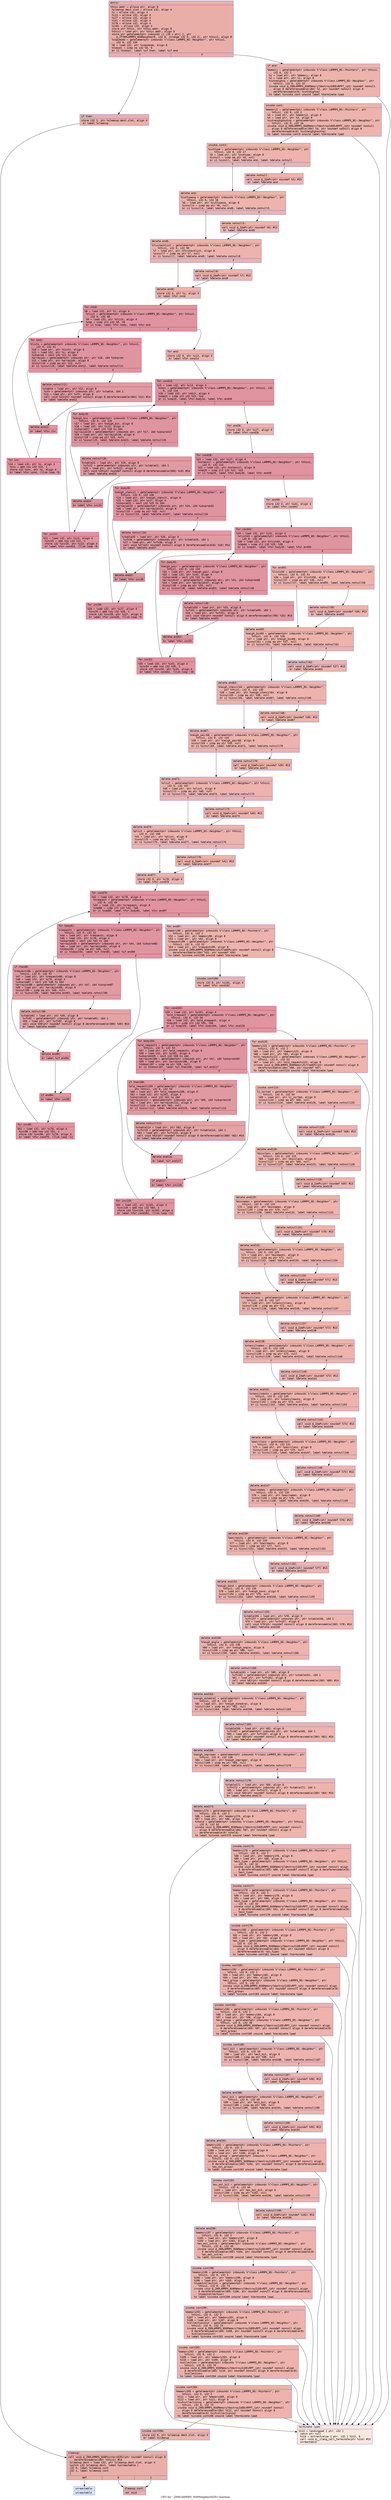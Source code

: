 digraph "CFG for '_ZN9LAMMPS_NS8NeighborD2Ev' function" {
	label="CFG for '_ZN9LAMMPS_NS8NeighborD2Ev' function";

	Node0x5563bdcd13d0 [shape=record,color="#3d50c3ff", style=filled, fillcolor="#d0473d70" fontname="Courier",label="{entry:\l|  %this.addr = alloca ptr, align 8\l  %cleanup.dest.slot = alloca i32, align 4\l  %i = alloca i32, align 4\l  %i13 = alloca i32, align 4\l  %i27 = alloca i32, align 4\l  %i41 = alloca i32, align 4\l  %i78 = alloca i32, align 4\l  %i101 = alloca i32, align 4\l  store ptr %this, ptr %this.addr, align 8\l  %this1 = load ptr, ptr %this.addr, align 8\l  store ptr getelementptr inbounds (\{ [16 x ptr] \}, ptr\l... @_ZTVN9LAMMPS_NS8NeighborE, i32 0, inrange i32 0, i32 2), ptr %this1, align 8\l  %copymode = getelementptr inbounds %\"class.LAMMPS_NS::Neighbor\", ptr %this1,\l... i32 0, i32 139\l  %0 = load i32, ptr %copymode, align 8\l  %tobool = icmp ne i32 %0, 0\l  br i1 %tobool, label %if.then, label %if.end\l|{<s0>T|<s1>F}}"];
	Node0x5563bdcd13d0:s0 -> Node0x5563bdcd1cc0[tooltip="entry -> if.then\nProbability 62.50%" ];
	Node0x5563bdcd13d0:s1 -> Node0x5563bdcd1d30[tooltip="entry -> if.end\nProbability 37.50%" ];
	Node0x5563bdcd1cc0 [shape=record,color="#3d50c3ff", style=filled, fillcolor="#d24b4070" fontname="Courier",label="{if.then:\l|  store i32 1, ptr %cleanup.dest.slot, align 4\l  br label %cleanup\l}"];
	Node0x5563bdcd1cc0 -> Node0x5563bdcd1ef0[tooltip="if.then -> cleanup\nProbability 100.00%" ];
	Node0x5563bdcd1d30 [shape=record,color="#3d50c3ff", style=filled, fillcolor="#d6524470" fontname="Courier",label="{if.end:\l|  %memory = getelementptr inbounds %\"class.LAMMPS_NS::Pointers\", ptr %this1,\l... i32 0, i32 2\l  %1 = load ptr, ptr %memory, align 8\l  %2 = load ptr, ptr %1, align 8\l  %cutneighsq = getelementptr inbounds %\"class.LAMMPS_NS::Neighbor\", ptr\l... %this1, i32 0, i32 15\l  invoke void @_ZN9LAMMPS_NS6Memory7destroyIdEEvRPPT_(ptr noundef nonnull\l... align 8 dereferenceable(184) %2, ptr noundef nonnull align 8\l... dereferenceable(8) %cutneighsq)\l          to label %invoke.cont unwind label %terminate.lpad\l}"];
	Node0x5563bdcd1d30 -> Node0x5563bdcd2270[tooltip="if.end -> invoke.cont\nProbability 100.00%" ];
	Node0x5563bdcd1d30 -> Node0x5563bdcd22f0[tooltip="if.end -> terminate.lpad\nProbability 0.00%" ];
	Node0x5563bdcd2270 [shape=record,color="#3d50c3ff", style=filled, fillcolor="#d6524470" fontname="Courier",label="{invoke.cont:\l|  %memory2 = getelementptr inbounds %\"class.LAMMPS_NS::Pointers\", ptr\l... %this1, i32 0, i32 2\l  %3 = load ptr, ptr %memory2, align 8\l  %4 = load ptr, ptr %3, align 8\l  %cutneighghostsq = getelementptr inbounds %\"class.LAMMPS_NS::Neighbor\", ptr\l... %this1, i32 0, i32 16\l  invoke void @_ZN9LAMMPS_NS6Memory7destroyIdEEvRPPT_(ptr noundef nonnull\l... align 8 dereferenceable(184) %4, ptr noundef nonnull align 8\l... dereferenceable(8) %cutneighghostsq)\l          to label %invoke.cont3 unwind label %terminate.lpad\l}"];
	Node0x5563bdcd2270 -> Node0x5563bdcd2950[tooltip="invoke.cont -> invoke.cont3\nProbability 100.00%" ];
	Node0x5563bdcd2270 -> Node0x5563bdcd22f0[tooltip="invoke.cont -> terminate.lpad\nProbability 0.00%" ];
	Node0x5563bdcd2950 [shape=record,color="#3d50c3ff", style=filled, fillcolor="#d6524470" fontname="Courier",label="{invoke.cont3:\l|  %cuttype = getelementptr inbounds %\"class.LAMMPS_NS::Neighbor\", ptr\l... %this1, i32 0, i32 17\l  %5 = load ptr, ptr %cuttype, align 8\l  %isnull = icmp eq ptr %5, null\l  br i1 %isnull, label %delete.end, label %delete.notnull\l|{<s0>T|<s1>F}}"];
	Node0x5563bdcd2950:s0 -> Node0x5563bdcd1b20[tooltip="invoke.cont3 -> delete.end\nProbability 37.50%" ];
	Node0x5563bdcd2950:s1 -> Node0x5563bdcd1b70[tooltip="invoke.cont3 -> delete.notnull\nProbability 62.50%" ];
	Node0x5563bdcd1b70 [shape=record,color="#3d50c3ff", style=filled, fillcolor="#d8564670" fontname="Courier",label="{delete.notnull:\l|  call void @_ZdaPv(ptr noundef %5) #13\l  br label %delete.end\l}"];
	Node0x5563bdcd1b70 -> Node0x5563bdcd1b20[tooltip="delete.notnull -> delete.end\nProbability 100.00%" ];
	Node0x5563bdcd1b20 [shape=record,color="#3d50c3ff", style=filled, fillcolor="#d6524470" fontname="Courier",label="{delete.end:\l|  %cuttypesq = getelementptr inbounds %\"class.LAMMPS_NS::Neighbor\", ptr\l... %this1, i32 0, i32 18\l  %6 = load ptr, ptr %cuttypesq, align 8\l  %isnull4 = icmp eq ptr %6, null\l  br i1 %isnull4, label %delete.end6, label %delete.notnull5\l|{<s0>T|<s1>F}}"];
	Node0x5563bdcd1b20:s0 -> Node0x5563bdcd3470[tooltip="delete.end -> delete.end6\nProbability 37.50%" ];
	Node0x5563bdcd1b20:s1 -> Node0x5563bdcd34f0[tooltip="delete.end -> delete.notnull5\nProbability 62.50%" ];
	Node0x5563bdcd34f0 [shape=record,color="#3d50c3ff", style=filled, fillcolor="#d8564670" fontname="Courier",label="{delete.notnull5:\l|  call void @_ZdaPv(ptr noundef %6) #13\l  br label %delete.end6\l}"];
	Node0x5563bdcd34f0 -> Node0x5563bdcd3470[tooltip="delete.notnull5 -> delete.end6\nProbability 100.00%" ];
	Node0x5563bdcd3470 [shape=record,color="#3d50c3ff", style=filled, fillcolor="#d6524470" fontname="Courier",label="{delete.end6:\l|  %fixchecklist = getelementptr inbounds %\"class.LAMMPS_NS::Neighbor\", ptr\l... %this1, i32 0, i32 90\l  %7 = load ptr, ptr %fixchecklist, align 8\l  %isnull7 = icmp eq ptr %7, null\l  br i1 %isnull7, label %delete.end9, label %delete.notnull8\l|{<s0>T|<s1>F}}"];
	Node0x5563bdcd3470:s0 -> Node0x5563bdcd3a20[tooltip="delete.end6 -> delete.end9\nProbability 37.50%" ];
	Node0x5563bdcd3470:s1 -> Node0x5563bdcd3aa0[tooltip="delete.end6 -> delete.notnull8\nProbability 62.50%" ];
	Node0x5563bdcd3aa0 [shape=record,color="#3d50c3ff", style=filled, fillcolor="#d8564670" fontname="Courier",label="{delete.notnull8:\l|  call void @_ZdaPv(ptr noundef %7) #13\l  br label %delete.end9\l}"];
	Node0x5563bdcd3aa0 -> Node0x5563bdcd3a20[tooltip="delete.notnull8 -> delete.end9\nProbability 100.00%" ];
	Node0x5563bdcd3a20 [shape=record,color="#3d50c3ff", style=filled, fillcolor="#d6524470" fontname="Courier",label="{delete.end9:\l|  store i32 0, ptr %i, align 4\l  br label %for.cond\l}"];
	Node0x5563bdcd3a20 -> Node0x5563bdcd3e40[tooltip="delete.end9 -> for.cond\nProbability 100.00%" ];
	Node0x5563bdcd3e40 [shape=record,color="#b70d28ff", style=filled, fillcolor="#b70d2870" fontname="Courier",label="{for.cond:\l|  %8 = load i32, ptr %i, align 4\l  %nlist = getelementptr inbounds %\"class.LAMMPS_NS::Neighbor\", ptr %this1,\l... i32 0, i32 48\l  %9 = load i32, ptr %nlist, align 4\l  %cmp = icmp slt i32 %8, %9\l  br i1 %cmp, label %for.body, label %for.end\l|{<s0>T|<s1>F}}"];
	Node0x5563bdcd3e40:s0 -> Node0x5563bdcd4170[tooltip="for.cond -> for.body\nProbability 96.88%" ];
	Node0x5563bdcd3e40:s1 -> Node0x5563bdcd41f0[tooltip="for.cond -> for.end\nProbability 3.12%" ];
	Node0x5563bdcd4170 [shape=record,color="#b70d28ff", style=filled, fillcolor="#b70d2870" fontname="Courier",label="{for.body:\l|  %lists = getelementptr inbounds %\"class.LAMMPS_NS::Neighbor\", ptr %this1,\l... i32 0, i32 51\l  %10 = load ptr, ptr %lists, align 8\l  %11 = load i32, ptr %i, align 4\l  %idxprom = sext i32 %11 to i64\l  %arrayidx = getelementptr inbounds ptr, ptr %10, i64 %idxprom\l  %12 = load ptr, ptr %arrayidx, align 8\l  %isnull10 = icmp eq ptr %12, null\l  br i1 %isnull10, label %delete.end12, label %delete.notnull11\l|{<s0>T|<s1>F}}"];
	Node0x5563bdcd4170:s0 -> Node0x5563bdcd4790[tooltip="for.body -> delete.end12\nProbability 37.50%" ];
	Node0x5563bdcd4170:s1 -> Node0x5563bdcd4840[tooltip="for.body -> delete.notnull11\nProbability 62.50%" ];
	Node0x5563bdcd4840 [shape=record,color="#b70d28ff", style=filled, fillcolor="#bb1b2c70" fontname="Courier",label="{delete.notnull11:\l|  %vtable = load ptr, ptr %12, align 8\l  %vfn = getelementptr inbounds ptr, ptr %vtable, i64 1\l  %13 = load ptr, ptr %vfn, align 8\l  call void %13(ptr noundef nonnull align 8 dereferenceable(464) %12) #14\l  br label %delete.end12\l}"];
	Node0x5563bdcd4840 -> Node0x5563bdcd4790[tooltip="delete.notnull11 -> delete.end12\nProbability 100.00%" ];
	Node0x5563bdcd4790 [shape=record,color="#b70d28ff", style=filled, fillcolor="#b70d2870" fontname="Courier",label="{delete.end12:\l|  br label %for.inc\l}"];
	Node0x5563bdcd4790 -> Node0x5563bdcd4d80[tooltip="delete.end12 -> for.inc\nProbability 100.00%" ];
	Node0x5563bdcd4d80 [shape=record,color="#b70d28ff", style=filled, fillcolor="#b70d2870" fontname="Courier",label="{for.inc:\l|  %14 = load i32, ptr %i, align 4\l  %inc = add nsw i32 %14, 1\l  store i32 %inc, ptr %i, align 4\l  br label %for.cond, !llvm.loop !6\l}"];
	Node0x5563bdcd4d80 -> Node0x5563bdcd3e40[tooltip="for.inc -> for.cond\nProbability 100.00%" ];
	Node0x5563bdcd41f0 [shape=record,color="#3d50c3ff", style=filled, fillcolor="#d6524470" fontname="Courier",label="{for.end:\l|  store i32 0, ptr %i13, align 4\l  br label %for.cond14\l}"];
	Node0x5563bdcd41f0 -> Node0x5563bdcd5fb0[tooltip="for.end -> for.cond14\nProbability 100.00%" ];
	Node0x5563bdcd5fb0 [shape=record,color="#b70d28ff", style=filled, fillcolor="#b70d2870" fontname="Courier",label="{for.cond14:\l|  %15 = load i32, ptr %i13, align 4\l  %nbin = getelementptr inbounds %\"class.LAMMPS_NS::Neighbor\", ptr %this1, i32\l... 0, i32 114\l  %16 = load i32, ptr %nbin, align 4\l  %cmp15 = icmp slt i32 %15, %16\l  br i1 %cmp15, label %for.body16, label %for.end26\l|{<s0>T|<s1>F}}"];
	Node0x5563bdcd5fb0:s0 -> Node0x5563bdcd62e0[tooltip="for.cond14 -> for.body16\nProbability 96.88%" ];
	Node0x5563bdcd5fb0:s1 -> Node0x5563bdcd6360[tooltip="for.cond14 -> for.end26\nProbability 3.12%" ];
	Node0x5563bdcd62e0 [shape=record,color="#b70d28ff", style=filled, fillcolor="#b70d2870" fontname="Courier",label="{for.body16:\l|  %neigh_bin = getelementptr inbounds %\"class.LAMMPS_NS::Neighbor\", ptr\l... %this1, i32 0, i32 126\l  %17 = load ptr, ptr %neigh_bin, align 8\l  %18 = load i32, ptr %i13, align 4\l  %idxprom17 = sext i32 %18 to i64\l  %arrayidx18 = getelementptr inbounds ptr, ptr %17, i64 %idxprom17\l  %19 = load ptr, ptr %arrayidx18, align 8\l  %isnull19 = icmp eq ptr %19, null\l  br i1 %isnull19, label %delete.end23, label %delete.notnull20\l|{<s0>T|<s1>F}}"];
	Node0x5563bdcd62e0:s0 -> Node0x5563bdcd6930[tooltip="for.body16 -> delete.end23\nProbability 37.50%" ];
	Node0x5563bdcd62e0:s1 -> Node0x5563bdcd69e0[tooltip="for.body16 -> delete.notnull20\nProbability 62.50%" ];
	Node0x5563bdcd69e0 [shape=record,color="#b70d28ff", style=filled, fillcolor="#bb1b2c70" fontname="Courier",label="{delete.notnull20:\l|  %vtable21 = load ptr, ptr %19, align 8\l  %vfn22 = getelementptr inbounds ptr, ptr %vtable21, i64 1\l  %20 = load ptr, ptr %vfn22, align 8\l  call void %20(ptr noundef nonnull align 8 dereferenceable(560) %19) #14\l  br label %delete.end23\l}"];
	Node0x5563bdcd69e0 -> Node0x5563bdcd6930[tooltip="delete.notnull20 -> delete.end23\nProbability 100.00%" ];
	Node0x5563bdcd6930 [shape=record,color="#b70d28ff", style=filled, fillcolor="#b70d2870" fontname="Courier",label="{delete.end23:\l|  br label %for.inc24\l}"];
	Node0x5563bdcd6930 -> Node0x5563bdcd6f00[tooltip="delete.end23 -> for.inc24\nProbability 100.00%" ];
	Node0x5563bdcd6f00 [shape=record,color="#b70d28ff", style=filled, fillcolor="#b70d2870" fontname="Courier",label="{for.inc24:\l|  %21 = load i32, ptr %i13, align 4\l  %inc25 = add nsw i32 %21, 1\l  store i32 %inc25, ptr %i13, align 4\l  br label %for.cond14, !llvm.loop !8\l}"];
	Node0x5563bdcd6f00 -> Node0x5563bdcd5fb0[tooltip="for.inc24 -> for.cond14\nProbability 100.00%" ];
	Node0x5563bdcd6360 [shape=record,color="#3d50c3ff", style=filled, fillcolor="#d6524470" fontname="Courier",label="{for.end26:\l|  store i32 0, ptr %i27, align 4\l  br label %for.cond28\l}"];
	Node0x5563bdcd6360 -> Node0x5563bdcd73d0[tooltip="for.end26 -> for.cond28\nProbability 100.00%" ];
	Node0x5563bdcd73d0 [shape=record,color="#b70d28ff", style=filled, fillcolor="#b70d2870" fontname="Courier",label="{for.cond28:\l|  %22 = load i32, ptr %i27, align 4\l  %nstencil = getelementptr inbounds %\"class.LAMMPS_NS::Neighbor\", ptr %this1,\l... i32 0, i32 115\l  %23 = load i32, ptr %nstencil, align 8\l  %cmp29 = icmp slt i32 %22, %23\l  br i1 %cmp29, label %for.body30, label %for.end40\l|{<s0>T|<s1>F}}"];
	Node0x5563bdcd73d0:s0 -> Node0x5563bdcd7760[tooltip="for.cond28 -> for.body30\nProbability 96.88%" ];
	Node0x5563bdcd73d0:s1 -> Node0x5563bdcd77e0[tooltip="for.cond28 -> for.end40\nProbability 3.12%" ];
	Node0x5563bdcd7760 [shape=record,color="#b70d28ff", style=filled, fillcolor="#b70d2870" fontname="Courier",label="{for.body30:\l|  %neigh_stencil = getelementptr inbounds %\"class.LAMMPS_NS::Neighbor\", ptr\l... %this1, i32 0, i32 130\l  %24 = load ptr, ptr %neigh_stencil, align 8\l  %25 = load i32, ptr %i27, align 4\l  %idxprom31 = sext i32 %25 to i64\l  %arrayidx32 = getelementptr inbounds ptr, ptr %24, i64 %idxprom31\l  %26 = load ptr, ptr %arrayidx32, align 8\l  %isnull33 = icmp eq ptr %26, null\l  br i1 %isnull33, label %delete.end37, label %delete.notnull34\l|{<s0>T|<s1>F}}"];
	Node0x5563bdcd7760:s0 -> Node0x5563bdcd7db0[tooltip="for.body30 -> delete.end37\nProbability 37.50%" ];
	Node0x5563bdcd7760:s1 -> Node0x5563bdcd7e60[tooltip="for.body30 -> delete.notnull34\nProbability 62.50%" ];
	Node0x5563bdcd7e60 [shape=record,color="#b70d28ff", style=filled, fillcolor="#bb1b2c70" fontname="Courier",label="{delete.notnull34:\l|  %vtable35 = load ptr, ptr %26, align 8\l  %vfn36 = getelementptr inbounds ptr, ptr %vtable35, i64 1\l  %27 = load ptr, ptr %vfn36, align 8\l  call void %27(ptr noundef nonnull align 8 dereferenceable(616) %26) #14\l  br label %delete.end37\l}"];
	Node0x5563bdcd7e60 -> Node0x5563bdcd7db0[tooltip="delete.notnull34 -> delete.end37\nProbability 100.00%" ];
	Node0x5563bdcd7db0 [shape=record,color="#b70d28ff", style=filled, fillcolor="#b70d2870" fontname="Courier",label="{delete.end37:\l|  br label %for.inc38\l}"];
	Node0x5563bdcd7db0 -> Node0x5563bdcd8380[tooltip="delete.end37 -> for.inc38\nProbability 100.00%" ];
	Node0x5563bdcd8380 [shape=record,color="#b70d28ff", style=filled, fillcolor="#b70d2870" fontname="Courier",label="{for.inc38:\l|  %28 = load i32, ptr %i27, align 4\l  %inc39 = add nsw i32 %28, 1\l  store i32 %inc39, ptr %i27, align 4\l  br label %for.cond28, !llvm.loop !9\l}"];
	Node0x5563bdcd8380 -> Node0x5563bdcd73d0[tooltip="for.inc38 -> for.cond28\nProbability 100.00%" ];
	Node0x5563bdcd77e0 [shape=record,color="#3d50c3ff", style=filled, fillcolor="#d6524470" fontname="Courier",label="{for.end40:\l|  store i32 0, ptr %i41, align 4\l  br label %for.cond42\l}"];
	Node0x5563bdcd77e0 -> Node0x5563bdcd8850[tooltip="for.end40 -> for.cond42\nProbability 100.00%" ];
	Node0x5563bdcd8850 [shape=record,color="#b70d28ff", style=filled, fillcolor="#b70d2870" fontname="Courier",label="{for.cond42:\l|  %29 = load i32, ptr %i41, align 4\l  %nlist43 = getelementptr inbounds %\"class.LAMMPS_NS::Neighbor\", ptr %this1,\l... i32 0, i32 48\l  %30 = load i32, ptr %nlist43, align 4\l  %cmp44 = icmp slt i32 %29, %30\l  br i1 %cmp44, label %for.body45, label %for.end55\l|{<s0>T|<s1>F}}"];
	Node0x5563bdcd8850:s0 -> Node0x5563bdcd8bd0[tooltip="for.cond42 -> for.body45\nProbability 96.88%" ];
	Node0x5563bdcd8850:s1 -> Node0x5563bdcd8c50[tooltip="for.cond42 -> for.end55\nProbability 3.12%" ];
	Node0x5563bdcd8bd0 [shape=record,color="#b70d28ff", style=filled, fillcolor="#b70d2870" fontname="Courier",label="{for.body45:\l|  %neigh_pair = getelementptr inbounds %\"class.LAMMPS_NS::Neighbor\", ptr\l... %this1, i32 0, i32 134\l  %31 = load ptr, ptr %neigh_pair, align 8\l  %32 = load i32, ptr %i41, align 4\l  %idxprom46 = sext i32 %32 to i64\l  %arrayidx47 = getelementptr inbounds ptr, ptr %31, i64 %idxprom46\l  %33 = load ptr, ptr %arrayidx47, align 8\l  %isnull48 = icmp eq ptr %33, null\l  br i1 %isnull48, label %delete.end52, label %delete.notnull49\l|{<s0>T|<s1>F}}"];
	Node0x5563bdcd8bd0:s0 -> Node0x5563bdcd9220[tooltip="for.body45 -> delete.end52\nProbability 37.50%" ];
	Node0x5563bdcd8bd0:s1 -> Node0x5563bdcd92d0[tooltip="for.body45 -> delete.notnull49\nProbability 62.50%" ];
	Node0x5563bdcd92d0 [shape=record,color="#b70d28ff", style=filled, fillcolor="#bb1b2c70" fontname="Courier",label="{delete.notnull49:\l|  %vtable50 = load ptr, ptr %33, align 8\l  %vfn51 = getelementptr inbounds ptr, ptr %vtable50, i64 1\l  %34 = load ptr, ptr %vfn51, align 8\l  call void %34(ptr noundef nonnull align 8 dereferenceable(708) %33) #14\l  br label %delete.end52\l}"];
	Node0x5563bdcd92d0 -> Node0x5563bdcd9220[tooltip="delete.notnull49 -> delete.end52\nProbability 100.00%" ];
	Node0x5563bdcd9220 [shape=record,color="#b70d28ff", style=filled, fillcolor="#b70d2870" fontname="Courier",label="{delete.end52:\l|  br label %for.inc53\l}"];
	Node0x5563bdcd9220 -> Node0x5563bdcd97f0[tooltip="delete.end52 -> for.inc53\nProbability 100.00%" ];
	Node0x5563bdcd97f0 [shape=record,color="#b70d28ff", style=filled, fillcolor="#b70d2870" fontname="Courier",label="{for.inc53:\l|  %35 = load i32, ptr %i41, align 4\l  %inc54 = add nsw i32 %35, 1\l  store i32 %inc54, ptr %i41, align 4\l  br label %for.cond42, !llvm.loop !10\l}"];
	Node0x5563bdcd97f0 -> Node0x5563bdcd8850[tooltip="for.inc53 -> for.cond42\nProbability 100.00%" ];
	Node0x5563bdcd8c50 [shape=record,color="#3d50c3ff", style=filled, fillcolor="#d6524470" fontname="Courier",label="{for.end55:\l|  %lists56 = getelementptr inbounds %\"class.LAMMPS_NS::Neighbor\", ptr\l... %this1, i32 0, i32 51\l  %36 = load ptr, ptr %lists56, align 8\l  %isnull57 = icmp eq ptr %36, null\l  br i1 %isnull57, label %delete.end59, label %delete.notnull58\l|{<s0>T|<s1>F}}"];
	Node0x5563bdcd8c50:s0 -> Node0x5563bdcd4dd0[tooltip="for.end55 -> delete.end59\nProbability 37.50%" ];
	Node0x5563bdcd8c50:s1 -> Node0x5563bdcd4e80[tooltip="for.end55 -> delete.notnull58\nProbability 62.50%" ];
	Node0x5563bdcd4e80 [shape=record,color="#3d50c3ff", style=filled, fillcolor="#d8564670" fontname="Courier",label="{delete.notnull58:\l|  call void @_ZdaPv(ptr noundef %36) #13\l  br label %delete.end59\l}"];
	Node0x5563bdcd4e80 -> Node0x5563bdcd4dd0[tooltip="delete.notnull58 -> delete.end59\nProbability 100.00%" ];
	Node0x5563bdcd4dd0 [shape=record,color="#3d50c3ff", style=filled, fillcolor="#d6524470" fontname="Courier",label="{delete.end59:\l|  %neigh_bin60 = getelementptr inbounds %\"class.LAMMPS_NS::Neighbor\", ptr\l... %this1, i32 0, i32 126\l  %37 = load ptr, ptr %neigh_bin60, align 8\l  %isnull61 = icmp eq ptr %37, null\l  br i1 %isnull61, label %delete.end63, label %delete.notnull62\l|{<s0>T|<s1>F}}"];
	Node0x5563bdcd4dd0:s0 -> Node0x5563bdcd5350[tooltip="delete.end59 -> delete.end63\nProbability 37.50%" ];
	Node0x5563bdcd4dd0:s1 -> Node0x5563bdcdaa90[tooltip="delete.end59 -> delete.notnull62\nProbability 62.50%" ];
	Node0x5563bdcdaa90 [shape=record,color="#3d50c3ff", style=filled, fillcolor="#d8564670" fontname="Courier",label="{delete.notnull62:\l|  call void @_ZdaPv(ptr noundef %37) #13\l  br label %delete.end63\l}"];
	Node0x5563bdcdaa90 -> Node0x5563bdcd5350[tooltip="delete.notnull62 -> delete.end63\nProbability 100.00%" ];
	Node0x5563bdcd5350 [shape=record,color="#3d50c3ff", style=filled, fillcolor="#d6524470" fontname="Courier",label="{delete.end63:\l|  %neigh_stencil64 = getelementptr inbounds %\"class.LAMMPS_NS::Neighbor\",\l... ptr %this1, i32 0, i32 130\l  %38 = load ptr, ptr %neigh_stencil64, align 8\l  %isnull65 = icmp eq ptr %38, null\l  br i1 %isnull65, label %delete.end67, label %delete.notnull66\l|{<s0>T|<s1>F}}"];
	Node0x5563bdcd5350:s0 -> Node0x5563bdcdaf20[tooltip="delete.end63 -> delete.end67\nProbability 37.50%" ];
	Node0x5563bdcd5350:s1 -> Node0x5563bdcdafd0[tooltip="delete.end63 -> delete.notnull66\nProbability 62.50%" ];
	Node0x5563bdcdafd0 [shape=record,color="#3d50c3ff", style=filled, fillcolor="#d8564670" fontname="Courier",label="{delete.notnull66:\l|  call void @_ZdaPv(ptr noundef %38) #13\l  br label %delete.end67\l}"];
	Node0x5563bdcdafd0 -> Node0x5563bdcdaf20[tooltip="delete.notnull66 -> delete.end67\nProbability 100.00%" ];
	Node0x5563bdcdaf20 [shape=record,color="#3d50c3ff", style=filled, fillcolor="#d6524470" fontname="Courier",label="{delete.end67:\l|  %neigh_pair68 = getelementptr inbounds %\"class.LAMMPS_NS::Neighbor\", ptr\l... %this1, i32 0, i32 134\l  %39 = load ptr, ptr %neigh_pair68, align 8\l  %isnull69 = icmp eq ptr %39, null\l  br i1 %isnull69, label %delete.end71, label %delete.notnull70\l|{<s0>T|<s1>F}}"];
	Node0x5563bdcdaf20:s0 -> Node0x5563bdcdb480[tooltip="delete.end67 -> delete.end71\nProbability 37.50%" ];
	Node0x5563bdcdaf20:s1 -> Node0x5563bdcdb530[tooltip="delete.end67 -> delete.notnull70\nProbability 62.50%" ];
	Node0x5563bdcdb530 [shape=record,color="#3d50c3ff", style=filled, fillcolor="#d8564670" fontname="Courier",label="{delete.notnull70:\l|  call void @_ZdaPv(ptr noundef %39) #13\l  br label %delete.end71\l}"];
	Node0x5563bdcdb530 -> Node0x5563bdcdb480[tooltip="delete.notnull70 -> delete.end71\nProbability 100.00%" ];
	Node0x5563bdcdb480 [shape=record,color="#3d50c3ff", style=filled, fillcolor="#d6524470" fontname="Courier",label="{delete.end71:\l|  %slist = getelementptr inbounds %\"class.LAMMPS_NS::Neighbor\", ptr %this1,\l... i32 0, i32 107\l  %40 = load ptr, ptr %slist, align 8\l  %isnull72 = icmp eq ptr %40, null\l  br i1 %isnull72, label %delete.end74, label %delete.notnull73\l|{<s0>T|<s1>F}}"];
	Node0x5563bdcdb480:s0 -> Node0x5563bdcdb9e0[tooltip="delete.end71 -> delete.end74\nProbability 37.50%" ];
	Node0x5563bdcdb480:s1 -> Node0x5563bdcdba60[tooltip="delete.end71 -> delete.notnull73\nProbability 62.50%" ];
	Node0x5563bdcdba60 [shape=record,color="#3d50c3ff", style=filled, fillcolor="#d8564670" fontname="Courier",label="{delete.notnull73:\l|  call void @_ZdaPv(ptr noundef %40) #13\l  br label %delete.end74\l}"];
	Node0x5563bdcdba60 -> Node0x5563bdcdb9e0[tooltip="delete.notnull73 -> delete.end74\nProbability 100.00%" ];
	Node0x5563bdcdb9e0 [shape=record,color="#3d50c3ff", style=filled, fillcolor="#d6524470" fontname="Courier",label="{delete.end74:\l|  %plist = getelementptr inbounds %\"class.LAMMPS_NS::Neighbor\", ptr %this1,\l... i32 0, i32 108\l  %41 = load ptr, ptr %plist, align 8\l  %isnull75 = icmp eq ptr %41, null\l  br i1 %isnull75, label %delete.end77, label %delete.notnull76\l|{<s0>T|<s1>F}}"];
	Node0x5563bdcdb9e0:s0 -> Node0x5563bdcdbf30[tooltip="delete.end74 -> delete.end77\nProbability 37.50%" ];
	Node0x5563bdcdb9e0:s1 -> Node0x5563bdcdbfb0[tooltip="delete.end74 -> delete.notnull76\nProbability 62.50%" ];
	Node0x5563bdcdbfb0 [shape=record,color="#3d50c3ff", style=filled, fillcolor="#d8564670" fontname="Courier",label="{delete.notnull76:\l|  call void @_ZdaPv(ptr noundef %41) #13\l  br label %delete.end77\l}"];
	Node0x5563bdcdbfb0 -> Node0x5563bdcdbf30[tooltip="delete.notnull76 -> delete.end77\nProbability 100.00%" ];
	Node0x5563bdcdbf30 [shape=record,color="#3d50c3ff", style=filled, fillcolor="#d6524470" fontname="Courier",label="{delete.end77:\l|  store i32 0, ptr %i78, align 4\l  br label %for.cond79\l}"];
	Node0x5563bdcdbf30 -> Node0x5563bdcdc350[tooltip="delete.end77 -> for.cond79\nProbability 100.00%" ];
	Node0x5563bdcdc350 [shape=record,color="#b70d28ff", style=filled, fillcolor="#b70d2870" fontname="Courier",label="{for.cond79:\l|  %42 = load i32, ptr %i78, align 4\l  %nrequest = getelementptr inbounds %\"class.LAMMPS_NS::Neighbor\", ptr %this1,\l... i32 0, i32 49\l  %43 = load i32, ptr %nrequest, align 8\l  %cmp80 = icmp slt i32 %42, %43\l  br i1 %cmp80, label %for.body81, label %for.end97\l|{<s0>T|<s1>F}}"];
	Node0x5563bdcdc350:s0 -> Node0x5563bdcdc660[tooltip="for.cond79 -> for.body81\nProbability 96.88%" ];
	Node0x5563bdcdc350:s1 -> Node0x5563bdcdc6e0[tooltip="for.cond79 -> for.end97\nProbability 3.12%" ];
	Node0x5563bdcdc660 [shape=record,color="#b70d28ff", style=filled, fillcolor="#b70d2870" fontname="Courier",label="{for.body81:\l|  %requests = getelementptr inbounds %\"class.LAMMPS_NS::Neighbor\", ptr\l... %this1, i32 0, i32 52\l  %44 = load ptr, ptr %requests, align 8\l  %45 = load i32, ptr %i78, align 4\l  %idxprom82 = sext i32 %45 to i64\l  %arrayidx83 = getelementptr inbounds ptr, ptr %44, i64 %idxprom82\l  %46 = load ptr, ptr %arrayidx83, align 8\l  %tobool84 = icmp ne ptr %46, null\l  br i1 %tobool84, label %if.then85, label %if.end94\l|{<s0>T|<s1>F}}"];
	Node0x5563bdcdc660:s0 -> Node0x5563bdcdccb0[tooltip="for.body81 -> if.then85\nProbability 62.50%" ];
	Node0x5563bdcdc660:s1 -> Node0x5563bdcdcd30[tooltip="for.body81 -> if.end94\nProbability 37.50%" ];
	Node0x5563bdcdccb0 [shape=record,color="#b70d28ff", style=filled, fillcolor="#bb1b2c70" fontname="Courier",label="{if.then85:\l|  %requests86 = getelementptr inbounds %\"class.LAMMPS_NS::Neighbor\", ptr\l... %this1, i32 0, i32 52\l  %47 = load ptr, ptr %requests86, align 8\l  %48 = load i32, ptr %i78, align 4\l  %idxprom87 = sext i32 %48 to i64\l  %arrayidx88 = getelementptr inbounds ptr, ptr %47, i64 %idxprom87\l  %49 = load ptr, ptr %arrayidx88, align 8\l  %isnull89 = icmp eq ptr %49, null\l  br i1 %isnull89, label %delete.end93, label %delete.notnull90\l|{<s0>T|<s1>F}}"];
	Node0x5563bdcdccb0:s0 -> Node0x5563bdcddb70[tooltip="if.then85 -> delete.end93\nProbability 37.50%" ];
	Node0x5563bdcdccb0:s1 -> Node0x5563bdcddc20[tooltip="if.then85 -> delete.notnull90\nProbability 62.50%" ];
	Node0x5563bdcddc20 [shape=record,color="#3d50c3ff", style=filled, fillcolor="#c32e3170" fontname="Courier",label="{delete.notnull90:\l|  %vtable91 = load ptr, ptr %49, align 8\l  %vfn92 = getelementptr inbounds ptr, ptr %vtable91, i64 1\l  %50 = load ptr, ptr %vfn92, align 8\l  call void %50(ptr noundef nonnull align 8 dereferenceable(380) %49) #14\l  br label %delete.end93\l}"];
	Node0x5563bdcddc20 -> Node0x5563bdcddb70[tooltip="delete.notnull90 -> delete.end93\nProbability 100.00%" ];
	Node0x5563bdcddb70 [shape=record,color="#b70d28ff", style=filled, fillcolor="#bb1b2c70" fontname="Courier",label="{delete.end93:\l|  br label %if.end94\l}"];
	Node0x5563bdcddb70 -> Node0x5563bdcdcd30[tooltip="delete.end93 -> if.end94\nProbability 100.00%" ];
	Node0x5563bdcdcd30 [shape=record,color="#b70d28ff", style=filled, fillcolor="#b70d2870" fontname="Courier",label="{if.end94:\l|  br label %for.inc95\l}"];
	Node0x5563bdcdcd30 -> Node0x5563bdcde1b0[tooltip="if.end94 -> for.inc95\nProbability 100.00%" ];
	Node0x5563bdcde1b0 [shape=record,color="#b70d28ff", style=filled, fillcolor="#b70d2870" fontname="Courier",label="{for.inc95:\l|  %51 = load i32, ptr %i78, align 4\l  %inc96 = add nsw i32 %51, 1\l  store i32 %inc96, ptr %i78, align 4\l  br label %for.cond79, !llvm.loop !11\l}"];
	Node0x5563bdcde1b0 -> Node0x5563bdcdc350[tooltip="for.inc95 -> for.cond79\nProbability 100.00%" ];
	Node0x5563bdcdc6e0 [shape=record,color="#3d50c3ff", style=filled, fillcolor="#d6524470" fontname="Courier",label="{for.end97:\l|  %memory98 = getelementptr inbounds %\"class.LAMMPS_NS::Pointers\", ptr\l... %this1, i32 0, i32 2\l  %52 = load ptr, ptr %memory98, align 8\l  %53 = load ptr, ptr %52, align 8\l  %requests99 = getelementptr inbounds %\"class.LAMMPS_NS::Neighbor\", ptr\l... %this1, i32 0, i32 52\l  %54 = load ptr, ptr %requests99, align 8\l  invoke void @_ZN9LAMMPS_NS6Memory5sfreeEPv(ptr noundef nonnull align 8\l... dereferenceable(184) %53, ptr noundef %54)\l          to label %invoke.cont100 unwind label %terminate.lpad\l}"];
	Node0x5563bdcdc6e0 -> Node0x5563bdcde970[tooltip="for.end97 -> invoke.cont100\nProbability 100.00%" ];
	Node0x5563bdcdc6e0 -> Node0x5563bdcd22f0[tooltip="for.end97 -> terminate.lpad\nProbability 0.00%" ];
	Node0x5563bdcde970 [shape=record,color="#3d50c3ff", style=filled, fillcolor="#d6524470" fontname="Courier",label="{invoke.cont100:\l|  store i32 0, ptr %i101, align 4\l  br label %for.cond102\l}"];
	Node0x5563bdcde970 -> Node0x5563bdcdecd0[tooltip="invoke.cont100 -> for.cond102\nProbability 100.00%" ];
	Node0x5563bdcdecd0 [shape=record,color="#b70d28ff", style=filled, fillcolor="#b70d2870" fontname="Courier",label="{for.cond102:\l|  %55 = load i32, ptr %i101, align 4\l  %old_nrequest = getelementptr inbounds %\"class.LAMMPS_NS::Neighbor\", ptr\l... %this1, i32 0, i32 50\l  %56 = load i32, ptr %old_nrequest, align 4\l  %cmp103 = icmp slt i32 %55, %56\l  br i1 %cmp103, label %for.body104, label %for.end120\l|{<s0>T|<s1>F}}"];
	Node0x5563bdcdecd0:s0 -> Node0x5563bdcdf010[tooltip="for.cond102 -> for.body104\nProbability 96.88%" ];
	Node0x5563bdcdecd0:s1 -> Node0x5563bdcdf090[tooltip="for.cond102 -> for.end120\nProbability 3.12%" ];
	Node0x5563bdcdf010 [shape=record,color="#b70d28ff", style=filled, fillcolor="#b70d2870" fontname="Courier",label="{for.body104:\l|  %old_requests = getelementptr inbounds %\"class.LAMMPS_NS::Neighbor\", ptr\l... %this1, i32 0, i32 53\l  %57 = load ptr, ptr %old_requests, align 8\l  %58 = load i32, ptr %i101, align 4\l  %idxprom105 = sext i32 %58 to i64\l  %arrayidx106 = getelementptr inbounds ptr, ptr %57, i64 %idxprom105\l  %59 = load ptr, ptr %arrayidx106, align 8\l  %tobool107 = icmp ne ptr %59, null\l  br i1 %tobool107, label %if.then108, label %if.end117\l|{<s0>T|<s1>F}}"];
	Node0x5563bdcdf010:s0 -> Node0x5563bdcdf660[tooltip="for.body104 -> if.then108\nProbability 62.50%" ];
	Node0x5563bdcdf010:s1 -> Node0x5563bdcdf6e0[tooltip="for.body104 -> if.end117\nProbability 37.50%" ];
	Node0x5563bdcdf660 [shape=record,color="#b70d28ff", style=filled, fillcolor="#bb1b2c70" fontname="Courier",label="{if.then108:\l|  %old_requests109 = getelementptr inbounds %\"class.LAMMPS_NS::Neighbor\",\l... ptr %this1, i32 0, i32 53\l  %60 = load ptr, ptr %old_requests109, align 8\l  %61 = load i32, ptr %i101, align 4\l  %idxprom110 = sext i32 %61 to i64\l  %arrayidx111 = getelementptr inbounds ptr, ptr %60, i64 %idxprom110\l  %62 = load ptr, ptr %arrayidx111, align 8\l  %isnull112 = icmp eq ptr %62, null\l  br i1 %isnull112, label %delete.end116, label %delete.notnull113\l|{<s0>T|<s1>F}}"];
	Node0x5563bdcdf660:s0 -> Node0x5563bdcdfd10[tooltip="if.then108 -> delete.end116\nProbability 37.50%" ];
	Node0x5563bdcdf660:s1 -> Node0x5563bdcdfdc0[tooltip="if.then108 -> delete.notnull113\nProbability 62.50%" ];
	Node0x5563bdcdfdc0 [shape=record,color="#3d50c3ff", style=filled, fillcolor="#c32e3170" fontname="Courier",label="{delete.notnull113:\l|  %vtable114 = load ptr, ptr %62, align 8\l  %vfn115 = getelementptr inbounds ptr, ptr %vtable114, i64 1\l  %63 = load ptr, ptr %vfn115, align 8\l  call void %63(ptr noundef nonnull align 8 dereferenceable(380) %62) #14\l  br label %delete.end116\l}"];
	Node0x5563bdcdfdc0 -> Node0x5563bdcdfd10[tooltip="delete.notnull113 -> delete.end116\nProbability 100.00%" ];
	Node0x5563bdcdfd10 [shape=record,color="#b70d28ff", style=filled, fillcolor="#bb1b2c70" fontname="Courier",label="{delete.end116:\l|  br label %if.end117\l}"];
	Node0x5563bdcdfd10 -> Node0x5563bdcdf6e0[tooltip="delete.end116 -> if.end117\nProbability 100.00%" ];
	Node0x5563bdcdf6e0 [shape=record,color="#b70d28ff", style=filled, fillcolor="#b70d2870" fontname="Courier",label="{if.end117:\l|  br label %for.inc118\l}"];
	Node0x5563bdcdf6e0 -> Node0x5563bdce0330[tooltip="if.end117 -> for.inc118\nProbability 100.00%" ];
	Node0x5563bdce0330 [shape=record,color="#b70d28ff", style=filled, fillcolor="#b70d2870" fontname="Courier",label="{for.inc118:\l|  %64 = load i32, ptr %i101, align 4\l  %inc119 = add nsw i32 %64, 1\l  store i32 %inc119, ptr %i101, align 4\l  br label %for.cond102, !llvm.loop !12\l}"];
	Node0x5563bdce0330 -> Node0x5563bdcdecd0[tooltip="for.inc118 -> for.cond102\nProbability 100.00%" ];
	Node0x5563bdcdf090 [shape=record,color="#3d50c3ff", style=filled, fillcolor="#d6524470" fontname="Courier",label="{for.end120:\l|  %memory121 = getelementptr inbounds %\"class.LAMMPS_NS::Pointers\", ptr\l... %this1, i32 0, i32 2\l  %65 = load ptr, ptr %memory121, align 8\l  %66 = load ptr, ptr %65, align 8\l  %old_requests122 = getelementptr inbounds %\"class.LAMMPS_NS::Neighbor\", ptr\l... %this1, i32 0, i32 53\l  %67 = load ptr, ptr %old_requests122, align 8\l  invoke void @_ZN9LAMMPS_NS6Memory5sfreeEPv(ptr noundef nonnull align 8\l... dereferenceable(184) %66, ptr noundef %67)\l          to label %invoke.cont123 unwind label %terminate.lpad\l}"];
	Node0x5563bdcdf090 -> Node0x5563bdce0af0[tooltip="for.end120 -> invoke.cont123\nProbability 100.00%" ];
	Node0x5563bdcdf090 -> Node0x5563bdcd22f0[tooltip="for.end120 -> terminate.lpad\nProbability 0.00%" ];
	Node0x5563bdce0af0 [shape=record,color="#3d50c3ff", style=filled, fillcolor="#d6524470" fontname="Courier",label="{invoke.cont123:\l|  %j_sorted = getelementptr inbounds %\"class.LAMMPS_NS::Neighbor\", ptr\l... %this1, i32 0, i32 54\l  %68 = load ptr, ptr %j_sorted, align 8\l  %isnull124 = icmp eq ptr %68, null\l  br i1 %isnull124, label %delete.end126, label %delete.notnull125\l|{<s0>T|<s1>F}}"];
	Node0x5563bdce0af0:s0 -> Node0x5563bdce0f00[tooltip="invoke.cont123 -> delete.end126\nProbability 37.50%" ];
	Node0x5563bdce0af0:s1 -> Node0x5563bdce0fb0[tooltip="invoke.cont123 -> delete.notnull125\nProbability 62.50%" ];
	Node0x5563bdce0fb0 [shape=record,color="#3d50c3ff", style=filled, fillcolor="#d8564670" fontname="Courier",label="{delete.notnull125:\l|  call void @_ZdaPv(ptr noundef %68) #13\l  br label %delete.end126\l}"];
	Node0x5563bdce0fb0 -> Node0x5563bdce0f00[tooltip="delete.notnull125 -> delete.end126\nProbability 100.00%" ];
	Node0x5563bdce0f00 [shape=record,color="#3d50c3ff", style=filled, fillcolor="#d6524470" fontname="Courier",label="{delete.end126:\l|  %binclass = getelementptr inbounds %\"class.LAMMPS_NS::Neighbor\", ptr\l... %this1, i32 0, i32 123\l  %69 = load ptr, ptr %binclass, align 8\l  %isnull127 = icmp eq ptr %69, null\l  br i1 %isnull127, label %delete.end129, label %delete.notnull128\l|{<s0>T|<s1>F}}"];
	Node0x5563bdce0f00:s0 -> Node0x5563bdce1440[tooltip="delete.end126 -> delete.end129\nProbability 37.50%" ];
	Node0x5563bdce0f00:s1 -> Node0x5563bdce14f0[tooltip="delete.end126 -> delete.notnull128\nProbability 62.50%" ];
	Node0x5563bdce14f0 [shape=record,color="#3d50c3ff", style=filled, fillcolor="#d8564670" fontname="Courier",label="{delete.notnull128:\l|  call void @_ZdaPv(ptr noundef %69) #13\l  br label %delete.end129\l}"];
	Node0x5563bdce14f0 -> Node0x5563bdce1440[tooltip="delete.notnull128 -> delete.end129\nProbability 100.00%" ];
	Node0x5563bdce1440 [shape=record,color="#3d50c3ff", style=filled, fillcolor="#d6524470" fontname="Courier",label="{delete.end129:\l|  %binnames = getelementptr inbounds %\"class.LAMMPS_NS::Neighbor\", ptr\l... %this1, i32 0, i32 124\l  %70 = load ptr, ptr %binnames, align 8\l  %isnull130 = icmp eq ptr %70, null\l  br i1 %isnull130, label %delete.end132, label %delete.notnull131\l|{<s0>T|<s1>F}}"];
	Node0x5563bdce1440:s0 -> Node0x5563bdce19a0[tooltip="delete.end129 -> delete.end132\nProbability 37.50%" ];
	Node0x5563bdce1440:s1 -> Node0x5563bdce1a50[tooltip="delete.end129 -> delete.notnull131\nProbability 62.50%" ];
	Node0x5563bdce1a50 [shape=record,color="#3d50c3ff", style=filled, fillcolor="#d8564670" fontname="Courier",label="{delete.notnull131:\l|  call void @_ZdaPv(ptr noundef %70) #13\l  br label %delete.end132\l}"];
	Node0x5563bdce1a50 -> Node0x5563bdce19a0[tooltip="delete.notnull131 -> delete.end132\nProbability 100.00%" ];
	Node0x5563bdce19a0 [shape=record,color="#3d50c3ff", style=filled, fillcolor="#d6524470" fontname="Courier",label="{delete.end132:\l|  %binmasks = getelementptr inbounds %\"class.LAMMPS_NS::Neighbor\", ptr\l... %this1, i32 0, i32 125\l  %71 = load ptr, ptr %binmasks, align 8\l  %isnull133 = icmp eq ptr %71, null\l  br i1 %isnull133, label %delete.end135, label %delete.notnull134\l|{<s0>T|<s1>F}}"];
	Node0x5563bdce19a0:s0 -> Node0x5563bdce1f00[tooltip="delete.end132 -> delete.end135\nProbability 37.50%" ];
	Node0x5563bdce19a0:s1 -> Node0x5563bdce1fb0[tooltip="delete.end132 -> delete.notnull134\nProbability 62.50%" ];
	Node0x5563bdce1fb0 [shape=record,color="#3d50c3ff", style=filled, fillcolor="#d8564670" fontname="Courier",label="{delete.notnull134:\l|  call void @_ZdaPv(ptr noundef %71) #13\l  br label %delete.end135\l}"];
	Node0x5563bdce1fb0 -> Node0x5563bdce1f00[tooltip="delete.notnull134 -> delete.end135\nProbability 100.00%" ];
	Node0x5563bdce1f00 [shape=record,color="#3d50c3ff", style=filled, fillcolor="#d6524470" fontname="Courier",label="{delete.end135:\l|  %stencilclass = getelementptr inbounds %\"class.LAMMPS_NS::Neighbor\", ptr\l... %this1, i32 0, i32 127\l  %72 = load ptr, ptr %stencilclass, align 8\l  %isnull136 = icmp eq ptr %72, null\l  br i1 %isnull136, label %delete.end138, label %delete.notnull137\l|{<s0>T|<s1>F}}"];
	Node0x5563bdce1f00:s0 -> Node0x5563bdce2460[tooltip="delete.end135 -> delete.end138\nProbability 37.50%" ];
	Node0x5563bdce1f00:s1 -> Node0x5563bdce2510[tooltip="delete.end135 -> delete.notnull137\nProbability 62.50%" ];
	Node0x5563bdce2510 [shape=record,color="#3d50c3ff", style=filled, fillcolor="#d8564670" fontname="Courier",label="{delete.notnull137:\l|  call void @_ZdaPv(ptr noundef %72) #13\l  br label %delete.end138\l}"];
	Node0x5563bdce2510 -> Node0x5563bdce2460[tooltip="delete.notnull137 -> delete.end138\nProbability 100.00%" ];
	Node0x5563bdce2460 [shape=record,color="#3d50c3ff", style=filled, fillcolor="#d6524470" fontname="Courier",label="{delete.end138:\l|  %stencilnames = getelementptr inbounds %\"class.LAMMPS_NS::Neighbor\", ptr\l... %this1, i32 0, i32 128\l  %73 = load ptr, ptr %stencilnames, align 8\l  %isnull139 = icmp eq ptr %73, null\l  br i1 %isnull139, label %delete.end141, label %delete.notnull140\l|{<s0>T|<s1>F}}"];
	Node0x5563bdce2460:s0 -> Node0x5563bdce29c0[tooltip="delete.end138 -> delete.end141\nProbability 37.50%" ];
	Node0x5563bdce2460:s1 -> Node0x5563bdce2a70[tooltip="delete.end138 -> delete.notnull140\nProbability 62.50%" ];
	Node0x5563bdce2a70 [shape=record,color="#3d50c3ff", style=filled, fillcolor="#d8564670" fontname="Courier",label="{delete.notnull140:\l|  call void @_ZdaPv(ptr noundef %73) #13\l  br label %delete.end141\l}"];
	Node0x5563bdce2a70 -> Node0x5563bdce29c0[tooltip="delete.notnull140 -> delete.end141\nProbability 100.00%" ];
	Node0x5563bdce29c0 [shape=record,color="#3d50c3ff", style=filled, fillcolor="#d6524470" fontname="Courier",label="{delete.end141:\l|  %stencilmasks = getelementptr inbounds %\"class.LAMMPS_NS::Neighbor\", ptr\l... %this1, i32 0, i32 129\l  %74 = load ptr, ptr %stencilmasks, align 8\l  %isnull142 = icmp eq ptr %74, null\l  br i1 %isnull142, label %delete.end144, label %delete.notnull143\l|{<s0>T|<s1>F}}"];
	Node0x5563bdce29c0:s0 -> Node0x5563bdcd9e40[tooltip="delete.end141 -> delete.end144\nProbability 37.50%" ];
	Node0x5563bdce29c0:s1 -> Node0x5563bdcd9ef0[tooltip="delete.end141 -> delete.notnull143\nProbability 62.50%" ];
	Node0x5563bdcd9ef0 [shape=record,color="#3d50c3ff", style=filled, fillcolor="#d8564670" fontname="Courier",label="{delete.notnull143:\l|  call void @_ZdaPv(ptr noundef %74) #13\l  br label %delete.end144\l}"];
	Node0x5563bdcd9ef0 -> Node0x5563bdcd9e40[tooltip="delete.notnull143 -> delete.end144\nProbability 100.00%" ];
	Node0x5563bdcd9e40 [shape=record,color="#3d50c3ff", style=filled, fillcolor="#d6524470" fontname="Courier",label="{delete.end144:\l|  %pairclass = getelementptr inbounds %\"class.LAMMPS_NS::Neighbor\", ptr\l... %this1, i32 0, i32 131\l  %75 = load ptr, ptr %pairclass, align 8\l  %isnull145 = icmp eq ptr %75, null\l  br i1 %isnull145, label %delete.end147, label %delete.notnull146\l|{<s0>T|<s1>F}}"];
	Node0x5563bdcd9e40:s0 -> Node0x5563bdcda3a0[tooltip="delete.end144 -> delete.end147\nProbability 37.50%" ];
	Node0x5563bdcd9e40:s1 -> Node0x5563bdcda450[tooltip="delete.end144 -> delete.notnull146\nProbability 62.50%" ];
	Node0x5563bdcda450 [shape=record,color="#3d50c3ff", style=filled, fillcolor="#d8564670" fontname="Courier",label="{delete.notnull146:\l|  call void @_ZdaPv(ptr noundef %75) #13\l  br label %delete.end147\l}"];
	Node0x5563bdcda450 -> Node0x5563bdcda3a0[tooltip="delete.notnull146 -> delete.end147\nProbability 100.00%" ];
	Node0x5563bdcda3a0 [shape=record,color="#3d50c3ff", style=filled, fillcolor="#d6524470" fontname="Courier",label="{delete.end147:\l|  %pairnames = getelementptr inbounds %\"class.LAMMPS_NS::Neighbor\", ptr\l... %this1, i32 0, i32 132\l  %76 = load ptr, ptr %pairnames, align 8\l  %isnull148 = icmp eq ptr %76, null\l  br i1 %isnull148, label %delete.end150, label %delete.notnull149\l|{<s0>T|<s1>F}}"];
	Node0x5563bdcda3a0:s0 -> Node0x5563bdcda900[tooltip="delete.end147 -> delete.end150\nProbability 37.50%" ];
	Node0x5563bdcda3a0:s1 -> Node0x5563bdcda9b0[tooltip="delete.end147 -> delete.notnull149\nProbability 62.50%" ];
	Node0x5563bdcda9b0 [shape=record,color="#3d50c3ff", style=filled, fillcolor="#d8564670" fontname="Courier",label="{delete.notnull149:\l|  call void @_ZdaPv(ptr noundef %76) #13\l  br label %delete.end150\l}"];
	Node0x5563bdcda9b0 -> Node0x5563bdcda900[tooltip="delete.notnull149 -> delete.end150\nProbability 100.00%" ];
	Node0x5563bdcda900 [shape=record,color="#3d50c3ff", style=filled, fillcolor="#d6524470" fontname="Courier",label="{delete.end150:\l|  %pairmasks = getelementptr inbounds %\"class.LAMMPS_NS::Neighbor\", ptr\l... %this1, i32 0, i32 133\l  %77 = load ptr, ptr %pairmasks, align 8\l  %isnull151 = icmp eq ptr %77, null\l  br i1 %isnull151, label %delete.end153, label %delete.notnull152\l|{<s0>T|<s1>F}}"];
	Node0x5563bdcda900:s0 -> Node0x5563bdce4b40[tooltip="delete.end150 -> delete.end153\nProbability 37.50%" ];
	Node0x5563bdcda900:s1 -> Node0x5563bdce4bf0[tooltip="delete.end150 -> delete.notnull152\nProbability 62.50%" ];
	Node0x5563bdce4bf0 [shape=record,color="#3d50c3ff", style=filled, fillcolor="#d8564670" fontname="Courier",label="{delete.notnull152:\l|  call void @_ZdaPv(ptr noundef %77) #13\l  br label %delete.end153\l}"];
	Node0x5563bdce4bf0 -> Node0x5563bdce4b40[tooltip="delete.notnull152 -> delete.end153\nProbability 100.00%" ];
	Node0x5563bdce4b40 [shape=record,color="#3d50c3ff", style=filled, fillcolor="#d6524470" fontname="Courier",label="{delete.end153:\l|  %neigh_bond = getelementptr inbounds %\"class.LAMMPS_NS::Neighbor\", ptr\l... %this1, i32 0, i32 135\l  %78 = load ptr, ptr %neigh_bond, align 8\l  %isnull154 = icmp eq ptr %78, null\l  br i1 %isnull154, label %delete.end158, label %delete.notnull155\l|{<s0>T|<s1>F}}"];
	Node0x5563bdce4b40:s0 -> Node0x5563bdce50a0[tooltip="delete.end153 -> delete.end158\nProbability 37.50%" ];
	Node0x5563bdce4b40:s1 -> Node0x5563bdce5150[tooltip="delete.end153 -> delete.notnull155\nProbability 62.50%" ];
	Node0x5563bdce5150 [shape=record,color="#3d50c3ff", style=filled, fillcolor="#d8564670" fontname="Courier",label="{delete.notnull155:\l|  %vtable156 = load ptr, ptr %78, align 8\l  %vfn157 = getelementptr inbounds ptr, ptr %vtable156, i64 1\l  %79 = load ptr, ptr %vfn157, align 8\l  call void %79(ptr noundef nonnull align 8 dereferenceable(260) %78) #14\l  br label %delete.end158\l}"];
	Node0x5563bdce5150 -> Node0x5563bdce50a0[tooltip="delete.notnull155 -> delete.end158\nProbability 100.00%" ];
	Node0x5563bdce50a0 [shape=record,color="#3d50c3ff", style=filled, fillcolor="#d6524470" fontname="Courier",label="{delete.end158:\l|  %neigh_angle = getelementptr inbounds %\"class.LAMMPS_NS::Neighbor\", ptr\l... %this1, i32 0, i32 136\l  %80 = load ptr, ptr %neigh_angle, align 8\l  %isnull159 = icmp eq ptr %80, null\l  br i1 %isnull159, label %delete.end163, label %delete.notnull160\l|{<s0>T|<s1>F}}"];
	Node0x5563bdce50a0:s0 -> Node0x5563bdce6800[tooltip="delete.end158 -> delete.end163\nProbability 37.50%" ];
	Node0x5563bdce50a0:s1 -> Node0x5563bdce68b0[tooltip="delete.end158 -> delete.notnull160\nProbability 62.50%" ];
	Node0x5563bdce68b0 [shape=record,color="#3d50c3ff", style=filled, fillcolor="#d8564670" fontname="Courier",label="{delete.notnull160:\l|  %vtable161 = load ptr, ptr %80, align 8\l  %vfn162 = getelementptr inbounds ptr, ptr %vtable161, i64 1\l  %81 = load ptr, ptr %vfn162, align 8\l  call void %81(ptr noundef nonnull align 8 dereferenceable(260) %80) #14\l  br label %delete.end163\l}"];
	Node0x5563bdce68b0 -> Node0x5563bdce6800[tooltip="delete.notnull160 -> delete.end163\nProbability 100.00%" ];
	Node0x5563bdce6800 [shape=record,color="#3d50c3ff", style=filled, fillcolor="#d6524470" fontname="Courier",label="{delete.end163:\l|  %neigh_dihedral = getelementptr inbounds %\"class.LAMMPS_NS::Neighbor\", ptr\l... %this1, i32 0, i32 137\l  %82 = load ptr, ptr %neigh_dihedral, align 8\l  %isnull164 = icmp eq ptr %82, null\l  br i1 %isnull164, label %delete.end168, label %delete.notnull165\l|{<s0>T|<s1>F}}"];
	Node0x5563bdce6800:s0 -> Node0x5563bdce6f50[tooltip="delete.end163 -> delete.end168\nProbability 37.50%" ];
	Node0x5563bdce6800:s1 -> Node0x5563bdce7000[tooltip="delete.end163 -> delete.notnull165\nProbability 62.50%" ];
	Node0x5563bdce7000 [shape=record,color="#3d50c3ff", style=filled, fillcolor="#d8564670" fontname="Courier",label="{delete.notnull165:\l|  %vtable166 = load ptr, ptr %82, align 8\l  %vfn167 = getelementptr inbounds ptr, ptr %vtable166, i64 1\l  %83 = load ptr, ptr %vfn167, align 8\l  call void %83(ptr noundef nonnull align 8 dereferenceable(260) %82) #14\l  br label %delete.end168\l}"];
	Node0x5563bdce7000 -> Node0x5563bdce6f50[tooltip="delete.notnull165 -> delete.end168\nProbability 100.00%" ];
	Node0x5563bdce6f50 [shape=record,color="#3d50c3ff", style=filled, fillcolor="#d6524470" fontname="Courier",label="{delete.end168:\l|  %neigh_improper = getelementptr inbounds %\"class.LAMMPS_NS::Neighbor\", ptr\l... %this1, i32 0, i32 138\l  %84 = load ptr, ptr %neigh_improper, align 8\l  %isnull169 = icmp eq ptr %84, null\l  br i1 %isnull169, label %delete.end173, label %delete.notnull170\l|{<s0>T|<s1>F}}"];
	Node0x5563bdce6f50:s0 -> Node0x5563bdce76a0[tooltip="delete.end168 -> delete.end173\nProbability 37.50%" ];
	Node0x5563bdce6f50:s1 -> Node0x5563bdce7750[tooltip="delete.end168 -> delete.notnull170\nProbability 62.50%" ];
	Node0x5563bdce7750 [shape=record,color="#3d50c3ff", style=filled, fillcolor="#d8564670" fontname="Courier",label="{delete.notnull170:\l|  %vtable171 = load ptr, ptr %84, align 8\l  %vfn172 = getelementptr inbounds ptr, ptr %vtable171, i64 1\l  %85 = load ptr, ptr %vfn172, align 8\l  call void %85(ptr noundef nonnull align 8 dereferenceable(260) %84) #14\l  br label %delete.end173\l}"];
	Node0x5563bdce7750 -> Node0x5563bdce76a0[tooltip="delete.notnull170 -> delete.end173\nProbability 100.00%" ];
	Node0x5563bdce76a0 [shape=record,color="#3d50c3ff", style=filled, fillcolor="#d6524470" fontname="Courier",label="{delete.end173:\l|  %memory174 = getelementptr inbounds %\"class.LAMMPS_NS::Pointers\", ptr\l... %this1, i32 0, i32 2\l  %86 = load ptr, ptr %memory174, align 8\l  %87 = load ptr, ptr %86, align 8\l  %xhold = getelementptr inbounds %\"class.LAMMPS_NS::Neighbor\", ptr %this1,\l... i32 0, i32 92\l  invoke void @_ZN9LAMMPS_NS6Memory7destroyIdEEvRPPT_(ptr noundef nonnull\l... align 8 dereferenceable(184) %87, ptr noundef nonnull align 8\l... dereferenceable(8) %xhold)\l          to label %invoke.cont175 unwind label %terminate.lpad\l}"];
	Node0x5563bdce76a0 -> Node0x5563bdce7ea0[tooltip="delete.end173 -> invoke.cont175\nProbability 100.00%" ];
	Node0x5563bdce76a0 -> Node0x5563bdcd22f0[tooltip="delete.end173 -> terminate.lpad\nProbability 0.00%" ];
	Node0x5563bdce7ea0 [shape=record,color="#3d50c3ff", style=filled, fillcolor="#d6524470" fontname="Courier",label="{invoke.cont175:\l|  %memory176 = getelementptr inbounds %\"class.LAMMPS_NS::Pointers\", ptr\l... %this1, i32 0, i32 2\l  %88 = load ptr, ptr %memory176, align 8\l  %89 = load ptr, ptr %88, align 8\l  %ex1_type = getelementptr inbounds %\"class.LAMMPS_NS::Neighbor\", ptr %this1,\l... i32 0, i32 32\l  invoke void @_ZN9LAMMPS_NS6Memory7destroyIiEEvRPT_(ptr noundef nonnull align\l... 8 dereferenceable(184) %89, ptr noundef nonnull align 8 dereferenceable(8)\l... %ex1_type)\l          to label %invoke.cont177 unwind label %terminate.lpad\l}"];
	Node0x5563bdce7ea0 -> Node0x5563bdce8390[tooltip="invoke.cont175 -> invoke.cont177\nProbability 100.00%" ];
	Node0x5563bdce7ea0 -> Node0x5563bdcd22f0[tooltip="invoke.cont175 -> terminate.lpad\nProbability 0.00%" ];
	Node0x5563bdce8390 [shape=record,color="#3d50c3ff", style=filled, fillcolor="#d6524470" fontname="Courier",label="{invoke.cont177:\l|  %memory178 = getelementptr inbounds %\"class.LAMMPS_NS::Pointers\", ptr\l... %this1, i32 0, i32 2\l  %90 = load ptr, ptr %memory178, align 8\l  %91 = load ptr, ptr %90, align 8\l  %ex2_type = getelementptr inbounds %\"class.LAMMPS_NS::Neighbor\", ptr %this1,\l... i32 0, i32 33\l  invoke void @_ZN9LAMMPS_NS6Memory7destroyIiEEvRPT_(ptr noundef nonnull align\l... 8 dereferenceable(184) %91, ptr noundef nonnull align 8 dereferenceable(8)\l... %ex2_type)\l          to label %invoke.cont179 unwind label %terminate.lpad\l}"];
	Node0x5563bdce8390 -> Node0x5563bdce88f0[tooltip="invoke.cont177 -> invoke.cont179\nProbability 100.00%" ];
	Node0x5563bdce8390 -> Node0x5563bdcd22f0[tooltip="invoke.cont177 -> terminate.lpad\nProbability 0.00%" ];
	Node0x5563bdce88f0 [shape=record,color="#3d50c3ff", style=filled, fillcolor="#d6524470" fontname="Courier",label="{invoke.cont179:\l|  %memory180 = getelementptr inbounds %\"class.LAMMPS_NS::Pointers\", ptr\l... %this1, i32 0, i32 2\l  %92 = load ptr, ptr %memory180, align 8\l  %93 = load ptr, ptr %92, align 8\l  %ex_type = getelementptr inbounds %\"class.LAMMPS_NS::Neighbor\", ptr %this1,\l... i32 0, i32 34\l  invoke void @_ZN9LAMMPS_NS6Memory7destroyIiEEvRPPT_(ptr noundef nonnull\l... align 8 dereferenceable(184) %93, ptr noundef nonnull align 8\l... dereferenceable(8) %ex_type)\l          to label %invoke.cont181 unwind label %terminate.lpad\l}"];
	Node0x5563bdce88f0 -> Node0x5563bdce8d70[tooltip="invoke.cont179 -> invoke.cont181\nProbability 100.00%" ];
	Node0x5563bdce88f0 -> Node0x5563bdcd22f0[tooltip="invoke.cont179 -> terminate.lpad\nProbability 0.00%" ];
	Node0x5563bdce8d70 [shape=record,color="#3d50c3ff", style=filled, fillcolor="#d6524470" fontname="Courier",label="{invoke.cont181:\l|  %memory182 = getelementptr inbounds %\"class.LAMMPS_NS::Pointers\", ptr\l... %this1, i32 0, i32 2\l  %94 = load ptr, ptr %memory182, align 8\l  %95 = load ptr, ptr %94, align 8\l  %ex1_group = getelementptr inbounds %\"class.LAMMPS_NS::Neighbor\", ptr\l... %this1, i32 0, i32 37\l  invoke void @_ZN9LAMMPS_NS6Memory7destroyIiEEvRPT_(ptr noundef nonnull align\l... 8 dereferenceable(184) %95, ptr noundef nonnull align 8 dereferenceable(8)\l... %ex1_group)\l          to label %invoke.cont183 unwind label %terminate.lpad\l}"];
	Node0x5563bdce8d70 -> Node0x5563bdcdd150[tooltip="invoke.cont181 -> invoke.cont183\nProbability 100.00%" ];
	Node0x5563bdce8d70 -> Node0x5563bdcd22f0[tooltip="invoke.cont181 -> terminate.lpad\nProbability 0.00%" ];
	Node0x5563bdcdd150 [shape=record,color="#3d50c3ff", style=filled, fillcolor="#d6524470" fontname="Courier",label="{invoke.cont183:\l|  %memory184 = getelementptr inbounds %\"class.LAMMPS_NS::Pointers\", ptr\l... %this1, i32 0, i32 2\l  %96 = load ptr, ptr %memory184, align 8\l  %97 = load ptr, ptr %96, align 8\l  %ex2_group = getelementptr inbounds %\"class.LAMMPS_NS::Neighbor\", ptr\l... %this1, i32 0, i32 38\l  invoke void @_ZN9LAMMPS_NS6Memory7destroyIiEEvRPT_(ptr noundef nonnull align\l... 8 dereferenceable(184) %97, ptr noundef nonnull align 8 dereferenceable(8)\l... %ex2_group)\l          to label %invoke.cont185 unwind label %terminate.lpad\l}"];
	Node0x5563bdcdd150 -> Node0x5563bdcdd600[tooltip="invoke.cont183 -> invoke.cont185\nProbability 100.00%" ];
	Node0x5563bdcdd150 -> Node0x5563bdcd22f0[tooltip="invoke.cont183 -> terminate.lpad\nProbability 0.00%" ];
	Node0x5563bdcdd600 [shape=record,color="#3d50c3ff", style=filled, fillcolor="#d6524470" fontname="Courier",label="{invoke.cont185:\l|  %ex1_bit = getelementptr inbounds %\"class.LAMMPS_NS::Neighbor\", ptr\l... %this1, i32 0, i32 39\l  %98 = load ptr, ptr %ex1_bit, align 8\l  %isnull186 = icmp eq ptr %98, null\l  br i1 %isnull186, label %delete.end188, label %delete.notnull187\l|{<s0>T|<s1>F}}"];
	Node0x5563bdcdd600:s0 -> Node0x5563bdcea3b0[tooltip="invoke.cont185 -> delete.end188\nProbability 37.50%" ];
	Node0x5563bdcdd600:s1 -> Node0x5563bdcea400[tooltip="invoke.cont185 -> delete.notnull187\nProbability 62.50%" ];
	Node0x5563bdcea400 [shape=record,color="#3d50c3ff", style=filled, fillcolor="#d8564670" fontname="Courier",label="{delete.notnull187:\l|  call void @_ZdaPv(ptr noundef %98) #13\l  br label %delete.end188\l}"];
	Node0x5563bdcea400 -> Node0x5563bdcea3b0[tooltip="delete.notnull187 -> delete.end188\nProbability 100.00%" ];
	Node0x5563bdcea3b0 [shape=record,color="#3d50c3ff", style=filled, fillcolor="#d6524470" fontname="Courier",label="{delete.end188:\l|  %ex2_bit = getelementptr inbounds %\"class.LAMMPS_NS::Neighbor\", ptr\l... %this1, i32 0, i32 40\l  %99 = load ptr, ptr %ex2_bit, align 8\l  %isnull189 = icmp eq ptr %99, null\l  br i1 %isnull189, label %delete.end191, label %delete.notnull190\l|{<s0>T|<s1>F}}"];
	Node0x5563bdcea3b0:s0 -> Node0x5563bdcea940[tooltip="delete.end188 -> delete.end191\nProbability 37.50%" ];
	Node0x5563bdcea3b0:s1 -> Node0x5563bdcea9c0[tooltip="delete.end188 -> delete.notnull190\nProbability 62.50%" ];
	Node0x5563bdcea9c0 [shape=record,color="#3d50c3ff", style=filled, fillcolor="#d8564670" fontname="Courier",label="{delete.notnull190:\l|  call void @_ZdaPv(ptr noundef %99) #13\l  br label %delete.end191\l}"];
	Node0x5563bdcea9c0 -> Node0x5563bdcea940[tooltip="delete.notnull190 -> delete.end191\nProbability 100.00%" ];
	Node0x5563bdcea940 [shape=record,color="#3d50c3ff", style=filled, fillcolor="#d6524470" fontname="Courier",label="{delete.end191:\l|  %memory192 = getelementptr inbounds %\"class.LAMMPS_NS::Pointers\", ptr\l... %this1, i32 0, i32 2\l  %100 = load ptr, ptr %memory192, align 8\l  %101 = load ptr, ptr %100, align 8\l  %ex_mol_group = getelementptr inbounds %\"class.LAMMPS_NS::Neighbor\", ptr\l... %this1, i32 0, i32 43\l  invoke void @_ZN9LAMMPS_NS6Memory7destroyIiEEvRPT_(ptr noundef nonnull align\l... 8 dereferenceable(184) %101, ptr noundef nonnull align 8 dereferenceable(8)\l... %ex_mol_group)\l          to label %invoke.cont193 unwind label %terminate.lpad\l}"];
	Node0x5563bdcea940 -> Node0x5563bdceaf70[tooltip="delete.end191 -> invoke.cont193\nProbability 100.00%" ];
	Node0x5563bdcea940 -> Node0x5563bdcd22f0[tooltip="delete.end191 -> terminate.lpad\nProbability 0.00%" ];
	Node0x5563bdceaf70 [shape=record,color="#3d50c3ff", style=filled, fillcolor="#d6524470" fontname="Courier",label="{invoke.cont193:\l|  %ex_mol_bit = getelementptr inbounds %\"class.LAMMPS_NS::Neighbor\", ptr\l... %this1, i32 0, i32 44\l  %102 = load ptr, ptr %ex_mol_bit, align 8\l  %isnull194 = icmp eq ptr %102, null\l  br i1 %isnull194, label %delete.end196, label %delete.notnull195\l|{<s0>T|<s1>F}}"];
	Node0x5563bdceaf70:s0 -> Node0x5563bdceb360[tooltip="invoke.cont193 -> delete.end196\nProbability 37.50%" ];
	Node0x5563bdceaf70:s1 -> Node0x5563bdceb410[tooltip="invoke.cont193 -> delete.notnull195\nProbability 62.50%" ];
	Node0x5563bdceb410 [shape=record,color="#3d50c3ff", style=filled, fillcolor="#d8564670" fontname="Courier",label="{delete.notnull195:\l|  call void @_ZdaPv(ptr noundef %102) #13\l  br label %delete.end196\l}"];
	Node0x5563bdceb410 -> Node0x5563bdceb360[tooltip="delete.notnull195 -> delete.end196\nProbability 100.00%" ];
	Node0x5563bdceb360 [shape=record,color="#3d50c3ff", style=filled, fillcolor="#d6524470" fontname="Courier",label="{delete.end196:\l|  %memory197 = getelementptr inbounds %\"class.LAMMPS_NS::Pointers\", ptr\l... %this1, i32 0, i32 2\l  %103 = load ptr, ptr %memory197, align 8\l  %104 = load ptr, ptr %103, align 8\l  %ex_mol_intra = getelementptr inbounds %\"class.LAMMPS_NS::Neighbor\", ptr\l... %this1, i32 0, i32 45\l  invoke void @_ZN9LAMMPS_NS6Memory7destroyIiEEvRPT_(ptr noundef nonnull align\l... 8 dereferenceable(184) %104, ptr noundef nonnull align 8 dereferenceable(8)\l... %ex_mol_intra)\l          to label %invoke.cont198 unwind label %terminate.lpad\l}"];
	Node0x5563bdceb360 -> Node0x5563bdceb980[tooltip="delete.end196 -> invoke.cont198\nProbability 100.00%" ];
	Node0x5563bdceb360 -> Node0x5563bdcd22f0[tooltip="delete.end196 -> terminate.lpad\nProbability 0.00%" ];
	Node0x5563bdceb980 [shape=record,color="#3d50c3ff", style=filled, fillcolor="#d6524470" fontname="Courier",label="{invoke.cont198:\l|  %memory199 = getelementptr inbounds %\"class.LAMMPS_NS::Pointers\", ptr\l... %this1, i32 0, i32 2\l  %105 = load ptr, ptr %memory199, align 8\l  %106 = load ptr, ptr %105, align 8\l  %type2collection = getelementptr inbounds %\"class.LAMMPS_NS::Neighbor\", ptr\l... %this1, i32 0, i32 73\l  invoke void @_ZN9LAMMPS_NS6Memory7destroyIiEEvRPT_(ptr noundef nonnull align\l... 8 dereferenceable(184) %106, ptr noundef nonnull align 8 dereferenceable(8)\l... %type2collection)\l          to label %invoke.cont200 unwind label %terminate.lpad\l}"];
	Node0x5563bdceb980 -> Node0x5563bdcebe80[tooltip="invoke.cont198 -> invoke.cont200\nProbability 100.00%" ];
	Node0x5563bdceb980 -> Node0x5563bdcd22f0[tooltip="invoke.cont198 -> terminate.lpad\nProbability 0.00%" ];
	Node0x5563bdcebe80 [shape=record,color="#3d50c3ff", style=filled, fillcolor="#d6524470" fontname="Courier",label="{invoke.cont200:\l|  %memory201 = getelementptr inbounds %\"class.LAMMPS_NS::Pointers\", ptr\l... %this1, i32 0, i32 2\l  %107 = load ptr, ptr %memory201, align 8\l  %108 = load ptr, ptr %107, align 8\l  %collection2cut = getelementptr inbounds %\"class.LAMMPS_NS::Neighbor\", ptr\l... %this1, i32 0, i32 74\l  invoke void @_ZN9LAMMPS_NS6Memory7destroyIdEEvRPT_(ptr noundef nonnull align\l... 8 dereferenceable(184) %108, ptr noundef nonnull align 8 dereferenceable(8)\l... %collection2cut)\l          to label %invoke.cont202 unwind label %terminate.lpad\l}"];
	Node0x5563bdcebe80 -> Node0x5563bdcec300[tooltip="invoke.cont200 -> invoke.cont202\nProbability 100.00%" ];
	Node0x5563bdcebe80 -> Node0x5563bdcd22f0[tooltip="invoke.cont200 -> terminate.lpad\nProbability 0.00%" ];
	Node0x5563bdcec300 [shape=record,color="#3d50c3ff", style=filled, fillcolor="#d6524470" fontname="Courier",label="{invoke.cont202:\l|  %memory203 = getelementptr inbounds %\"class.LAMMPS_NS::Pointers\", ptr\l... %this1, i32 0, i32 2\l  %109 = load ptr, ptr %memory203, align 8\l  %110 = load ptr, ptr %109, align 8\l  %collection = getelementptr inbounds %\"class.LAMMPS_NS::Neighbor\", ptr\l... %this1, i32 0, i32 76\l  invoke void @_ZN9LAMMPS_NS6Memory7destroyIiEEvRPT_(ptr noundef nonnull align\l... 8 dereferenceable(184) %110, ptr noundef nonnull align 8 dereferenceable(8)\l... %collection)\l          to label %invoke.cont204 unwind label %terminate.lpad\l}"];
	Node0x5563bdcec300 -> Node0x5563bdcec860[tooltip="invoke.cont202 -> invoke.cont204\nProbability 100.00%" ];
	Node0x5563bdcec300 -> Node0x5563bdcd22f0[tooltip="invoke.cont202 -> terminate.lpad\nProbability 0.00%" ];
	Node0x5563bdcec860 [shape=record,color="#3d50c3ff", style=filled, fillcolor="#d6524470" fontname="Courier",label="{invoke.cont204:\l|  %memory205 = getelementptr inbounds %\"class.LAMMPS_NS::Pointers\", ptr\l... %this1, i32 0, i32 2\l  %111 = load ptr, ptr %memory205, align 8\l  %112 = load ptr, ptr %111, align 8\l  %cutcollectionsq = getelementptr inbounds %\"class.LAMMPS_NS::Neighbor\", ptr\l... %this1, i32 0, i32 75\l  invoke void @_ZN9LAMMPS_NS6Memory7destroyIdEEvRPPT_(ptr noundef nonnull\l... align 8 dereferenceable(184) %112, ptr noundef nonnull align 8\l... dereferenceable(8) %cutcollectionsq)\l          to label %invoke.cont206 unwind label %terminate.lpad\l}"];
	Node0x5563bdcec860 -> Node0x5563bdcecd40[tooltip="invoke.cont204 -> invoke.cont206\nProbability 100.00%" ];
	Node0x5563bdcec860 -> Node0x5563bdcd22f0[tooltip="invoke.cont204 -> terminate.lpad\nProbability 0.00%" ];
	Node0x5563bdcecd40 [shape=record,color="#3d50c3ff", style=filled, fillcolor="#d6524470" fontname="Courier",label="{invoke.cont206:\l|  store i32 0, ptr %cleanup.dest.slot, align 4\l  br label %cleanup\l}"];
	Node0x5563bdcecd40 -> Node0x5563bdcd1ef0[tooltip="invoke.cont206 -> cleanup\nProbability 100.00%" ];
	Node0x5563bdcd1ef0 [shape=record,color="#3d50c3ff", style=filled, fillcolor="#d0473d70" fontname="Courier",label="{cleanup:\l|  call void @_ZN9LAMMPS_NS8PointersD2Ev(ptr noundef nonnull align 8\l... dereferenceable(184) %this1) #14\l  %cleanup.dest = load i32, ptr %cleanup.dest.slot, align 4\l  switch i32 %cleanup.dest, label %unreachable [\l    i32 0, label %cleanup.cont\l    i32 1, label %cleanup.cont\l  ]\l|{<s0>def|<s1>0|<s2>1}}"];
	Node0x5563bdcd1ef0:s0 -> Node0x5563bdced190[tooltip="cleanup -> unreachable\nProbability 0.00%" ];
	Node0x5563bdcd1ef0:s1 -> Node0x5563bdced1e0[tooltip="cleanup -> cleanup.cont\nProbability 100.00%" ];
	Node0x5563bdcd1ef0:s2 -> Node0x5563bdced1e0[tooltip="cleanup -> cleanup.cont\nProbability 100.00%" ];
	Node0x5563bdced1e0 [shape=record,color="#3d50c3ff", style=filled, fillcolor="#d0473d70" fontname="Courier",label="{cleanup.cont:\l|  ret void\l}"];
	Node0x5563bdcd22f0 [shape=record,color="#3d50c3ff", style=filled, fillcolor="#f2cab570" fontname="Courier",label="{terminate.lpad:\l|  %113 = landingpad \{ ptr, i32 \}\l          catch ptr null\l  %114 = extractvalue \{ ptr, i32 \} %113, 0\l  call void @__clang_call_terminate(ptr %114) #15\l  unreachable\l}"];
	Node0x5563bdced190 [shape=record,color="#3d50c3ff", style=filled, fillcolor="#b5cdfa70" fontname="Courier",label="{unreachable:\l|  unreachable\l}"];
}
